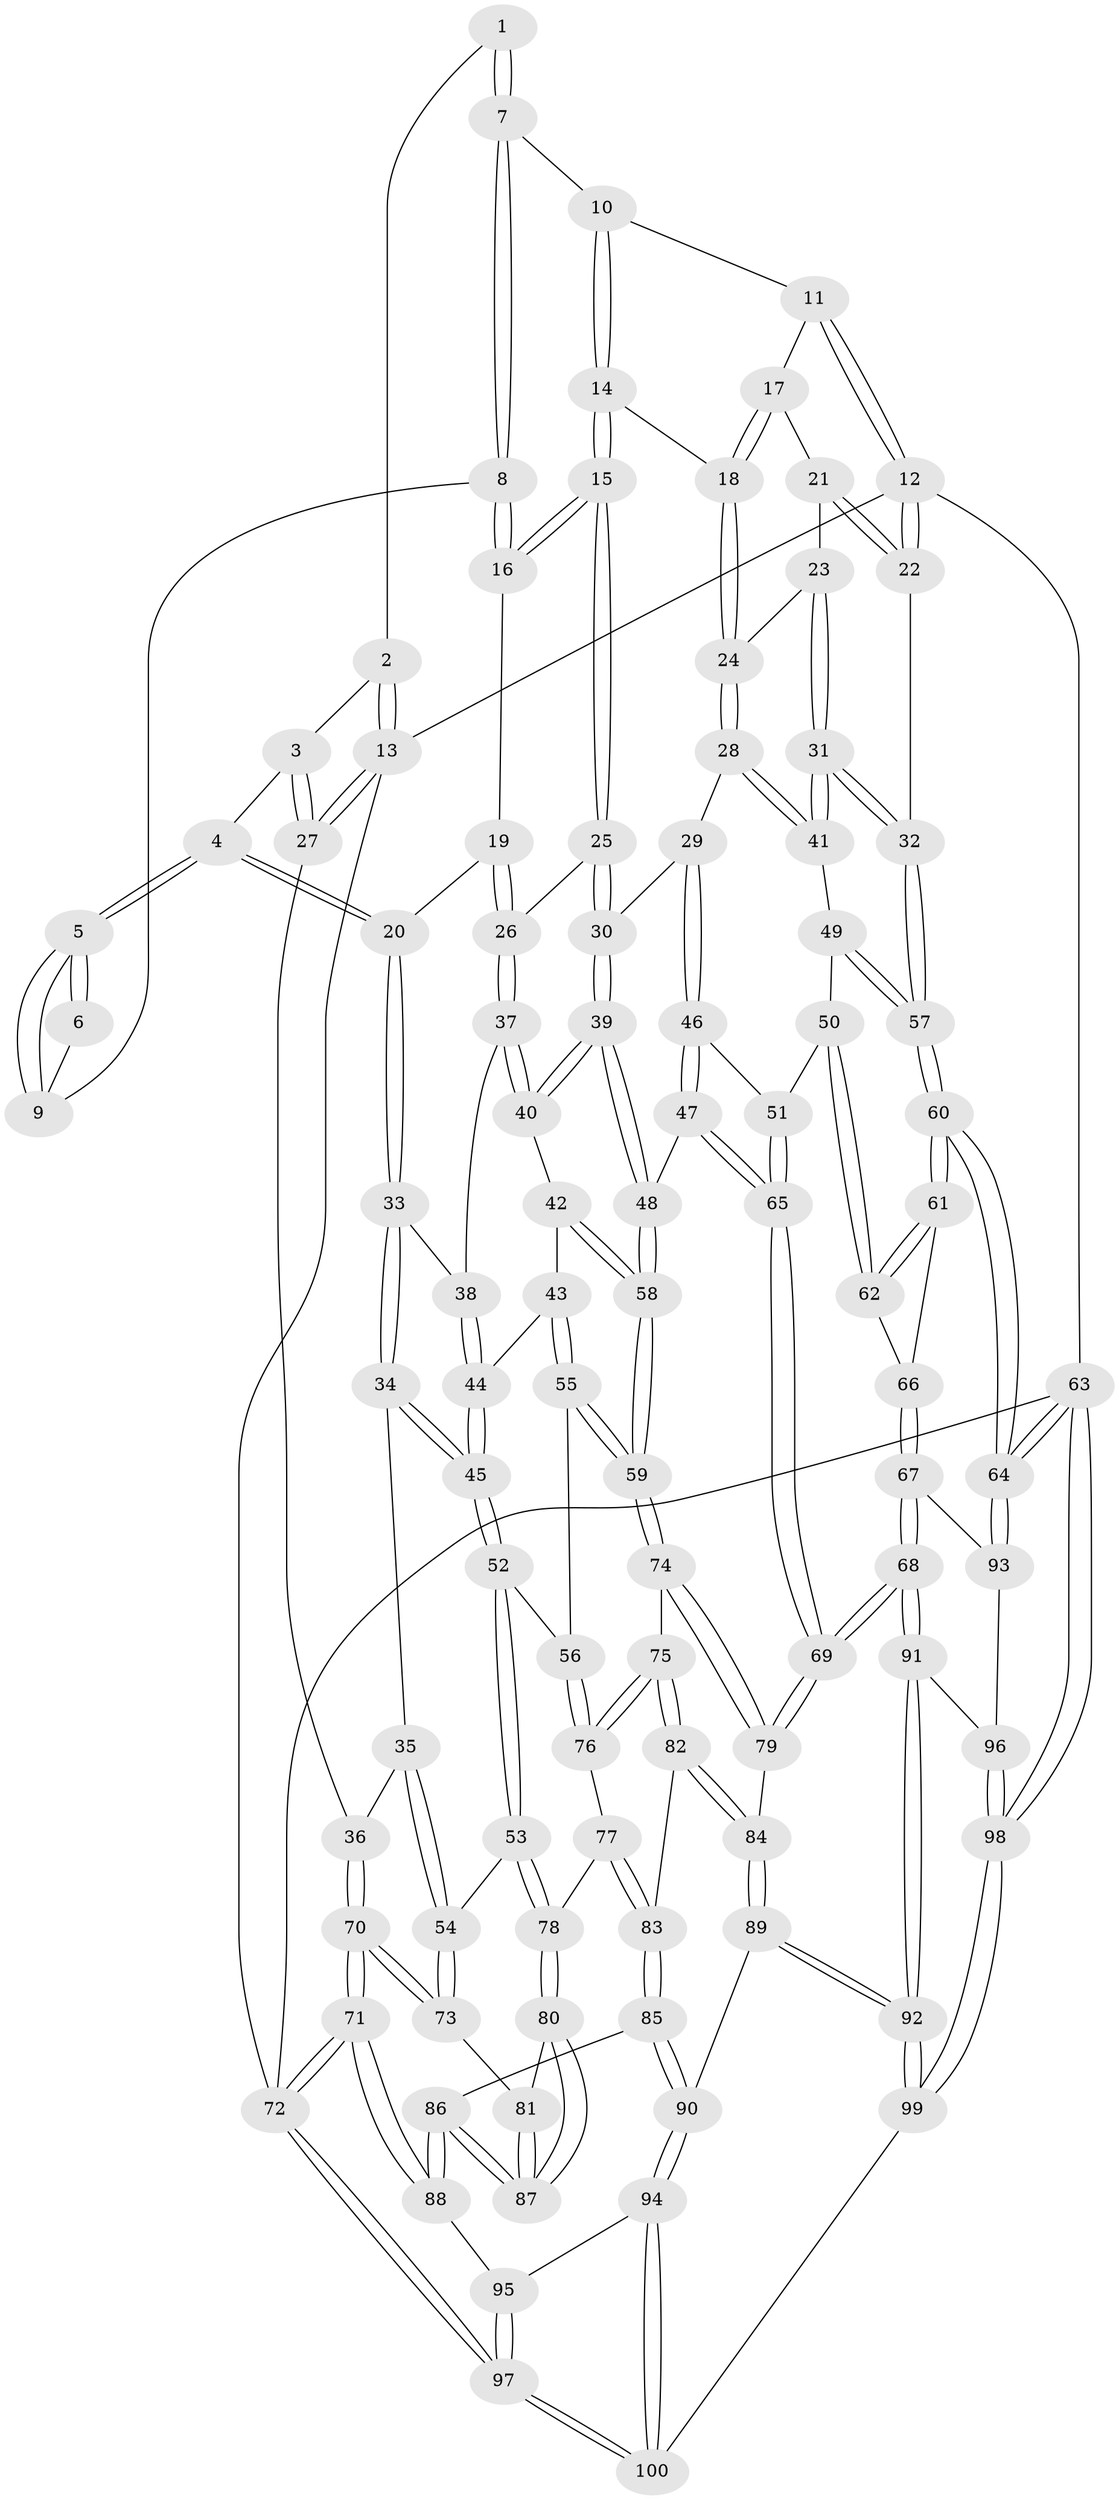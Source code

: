 // Generated by graph-tools (version 1.1) at 2025/38/03/09/25 02:38:21]
// undirected, 100 vertices, 247 edges
graph export_dot {
graph [start="1"]
  node [color=gray90,style=filled];
  1 [pos="+0.3411224197248476+0"];
  2 [pos="+0.016389726197203556+0"];
  3 [pos="+0.13571613237042995+0.13031973761433455"];
  4 [pos="+0.1652056110416907+0.1578148026190084"];
  5 [pos="+0.2366421460026857+0.08996095273087122"];
  6 [pos="+0.29338979716551083+0"];
  7 [pos="+0.49100556286928193+0"];
  8 [pos="+0.3774490396769955+0.08021746576253337"];
  9 [pos="+0.3117582341497845+0.0744404095270556"];
  10 [pos="+0.5855326685672066+0"];
  11 [pos="+0.653313317123978+0"];
  12 [pos="+1+0"];
  13 [pos="+0+0"];
  14 [pos="+0.4964344719164967+0.19232034051578734"];
  15 [pos="+0.4800947949791363+0.20775857544688886"];
  16 [pos="+0.3807539839322679+0.1196804371617515"];
  17 [pos="+0.6941523824197254+0"];
  18 [pos="+0.6679106803364209+0.18189354908258376"];
  19 [pos="+0.2961466352530822+0.1765649324792031"];
  20 [pos="+0.17374022078984705+0.17846358629659836"];
  21 [pos="+0.8311927942629711+0.10890400240190215"];
  22 [pos="+1+0"];
  23 [pos="+0.8634787910489219+0.19380679824347433"];
  24 [pos="+0.723833915594174+0.279747509461007"];
  25 [pos="+0.46486662618084135+0.26695030920705576"];
  26 [pos="+0.41661864386499686+0.2892234800520214"];
  27 [pos="+0+0.19285386521186607"];
  28 [pos="+0.720584554693238+0.2949775265625395"];
  29 [pos="+0.6140252004376404+0.35358754593436087"];
  30 [pos="+0.5377564908921332+0.3314041848881748"];
  31 [pos="+1+0.2553062298069331"];
  32 [pos="+1+0.2549307968021223"];
  33 [pos="+0.1663436660567134+0.28584756099751746"];
  34 [pos="+0.13544373931693957+0.32062679114162085"];
  35 [pos="+0.015979419565108965+0.3337134194375756"];
  36 [pos="+0+0.30139464586184955"];
  37 [pos="+0.3880216041434344+0.3175303347773836"];
  38 [pos="+0.26048675423238365+0.3240747585709072"];
  39 [pos="+0.4716173203991944+0.46522639319933395"];
  40 [pos="+0.38826370261908066+0.3255703631716135"];
  41 [pos="+0.8005980363153411+0.4008866856424012"];
  42 [pos="+0.35390775112853023+0.4627734609796563"];
  43 [pos="+0.2958788879904237+0.4456380834748571"];
  44 [pos="+0.28911646117215456+0.43529226065138266"];
  45 [pos="+0.146628689785462+0.4292971350139765"];
  46 [pos="+0.6136691048861874+0.4304801210764836"];
  47 [pos="+0.5008437187605715+0.5445691831123746"];
  48 [pos="+0.46588475527673534+0.5341247304926059"];
  49 [pos="+0.8012432743623713+0.4199418523774448"];
  50 [pos="+0.7852150046547512+0.4911198946548671"];
  51 [pos="+0.7011006256861002+0.5185817041763051"];
  52 [pos="+0.14066457581941627+0.5258464835653227"];
  53 [pos="+0.08984655117920184+0.5529804458520614"];
  54 [pos="+0.037288698578937275+0.5595570110902691"];
  55 [pos="+0.2069414280002599+0.5319023370403491"];
  56 [pos="+0.1720612677574036+0.5380052274995633"];
  57 [pos="+1+0.5179068049027125"];
  58 [pos="+0.40809249892295757+0.5472222616559658"];
  59 [pos="+0.3845114794806325+0.573461039947553"];
  60 [pos="+1+0.6461463651976191"];
  61 [pos="+1+0.644439017214399"];
  62 [pos="+0.8357228148951207+0.5562640086389106"];
  63 [pos="+1+1"];
  64 [pos="+1+0.7338064792575433"];
  65 [pos="+0.6122450075245487+0.6527227973195499"];
  66 [pos="+0.7216580370252398+0.7323912555757107"];
  67 [pos="+0.6732217426717212+0.767979440673794"];
  68 [pos="+0.6448415768316436+0.7749836967251941"];
  69 [pos="+0.6371028531877242+0.7596454662145435"];
  70 [pos="+0+0.627943693648136"];
  71 [pos="+0+1"];
  72 [pos="+0+1"];
  73 [pos="+0+0.62447902251181"];
  74 [pos="+0.38168491783043296+0.5827334615754036"];
  75 [pos="+0.2858429603114096+0.6725469986892488"];
  76 [pos="+0.22818481733302454+0.6489043445911779"];
  77 [pos="+0.18564518039033912+0.6876318312233696"];
  78 [pos="+0.13206831386731602+0.6987141207017148"];
  79 [pos="+0.41865590694253074+0.6925674778676515"];
  80 [pos="+0.12851035042369016+0.705167532800414"];
  81 [pos="+0+0.6912804228204709"];
  82 [pos="+0.30020006855927334+0.7865611675018509"];
  83 [pos="+0.2377165402156755+0.8080404282164372"];
  84 [pos="+0.34642696952259655+0.8044190120694622"];
  85 [pos="+0.19325528605097725+0.8359365330579644"];
  86 [pos="+0.12646808352979297+0.8336546399171268"];
  87 [pos="+0.12403973682225859+0.8272639142265756"];
  88 [pos="+0.10613025265795888+0.8549691238373334"];
  89 [pos="+0.4337320493981057+0.8990778611574504"];
  90 [pos="+0.24360824100048367+0.9539639862719144"];
  91 [pos="+0.609693814192431+0.8693595030658212"];
  92 [pos="+0.5597414847699912+0.9693175222650225"];
  93 [pos="+0.9039468229229585+0.8405530804699721"];
  94 [pos="+0.23533288169107552+0.9795532212938295"];
  95 [pos="+0.1440167921760846+0.9465815191429667"];
  96 [pos="+0.8716866674674433+0.9218845788561307"];
  97 [pos="+0.07957286764374041+1"];
  98 [pos="+0.8609679225766459+1"];
  99 [pos="+0.5809739003257994+1"];
  100 [pos="+0.20757583868393226+1"];
  1 -- 2;
  1 -- 7;
  1 -- 7;
  2 -- 3;
  2 -- 13;
  2 -- 13;
  3 -- 4;
  3 -- 27;
  3 -- 27;
  4 -- 5;
  4 -- 5;
  4 -- 20;
  4 -- 20;
  5 -- 6;
  5 -- 6;
  5 -- 9;
  5 -- 9;
  6 -- 9;
  7 -- 8;
  7 -- 8;
  7 -- 10;
  8 -- 9;
  8 -- 16;
  8 -- 16;
  10 -- 11;
  10 -- 14;
  10 -- 14;
  11 -- 12;
  11 -- 12;
  11 -- 17;
  12 -- 13;
  12 -- 22;
  12 -- 22;
  12 -- 63;
  13 -- 27;
  13 -- 27;
  13 -- 72;
  14 -- 15;
  14 -- 15;
  14 -- 18;
  15 -- 16;
  15 -- 16;
  15 -- 25;
  15 -- 25;
  16 -- 19;
  17 -- 18;
  17 -- 18;
  17 -- 21;
  18 -- 24;
  18 -- 24;
  19 -- 20;
  19 -- 26;
  19 -- 26;
  20 -- 33;
  20 -- 33;
  21 -- 22;
  21 -- 22;
  21 -- 23;
  22 -- 32;
  23 -- 24;
  23 -- 31;
  23 -- 31;
  24 -- 28;
  24 -- 28;
  25 -- 26;
  25 -- 30;
  25 -- 30;
  26 -- 37;
  26 -- 37;
  27 -- 36;
  28 -- 29;
  28 -- 41;
  28 -- 41;
  29 -- 30;
  29 -- 46;
  29 -- 46;
  30 -- 39;
  30 -- 39;
  31 -- 32;
  31 -- 32;
  31 -- 41;
  31 -- 41;
  32 -- 57;
  32 -- 57;
  33 -- 34;
  33 -- 34;
  33 -- 38;
  34 -- 35;
  34 -- 45;
  34 -- 45;
  35 -- 36;
  35 -- 54;
  35 -- 54;
  36 -- 70;
  36 -- 70;
  37 -- 38;
  37 -- 40;
  37 -- 40;
  38 -- 44;
  38 -- 44;
  39 -- 40;
  39 -- 40;
  39 -- 48;
  39 -- 48;
  40 -- 42;
  41 -- 49;
  42 -- 43;
  42 -- 58;
  42 -- 58;
  43 -- 44;
  43 -- 55;
  43 -- 55;
  44 -- 45;
  44 -- 45;
  45 -- 52;
  45 -- 52;
  46 -- 47;
  46 -- 47;
  46 -- 51;
  47 -- 48;
  47 -- 65;
  47 -- 65;
  48 -- 58;
  48 -- 58;
  49 -- 50;
  49 -- 57;
  49 -- 57;
  50 -- 51;
  50 -- 62;
  50 -- 62;
  51 -- 65;
  51 -- 65;
  52 -- 53;
  52 -- 53;
  52 -- 56;
  53 -- 54;
  53 -- 78;
  53 -- 78;
  54 -- 73;
  54 -- 73;
  55 -- 56;
  55 -- 59;
  55 -- 59;
  56 -- 76;
  56 -- 76;
  57 -- 60;
  57 -- 60;
  58 -- 59;
  58 -- 59;
  59 -- 74;
  59 -- 74;
  60 -- 61;
  60 -- 61;
  60 -- 64;
  60 -- 64;
  61 -- 62;
  61 -- 62;
  61 -- 66;
  62 -- 66;
  63 -- 64;
  63 -- 64;
  63 -- 98;
  63 -- 98;
  63 -- 72;
  64 -- 93;
  64 -- 93;
  65 -- 69;
  65 -- 69;
  66 -- 67;
  66 -- 67;
  67 -- 68;
  67 -- 68;
  67 -- 93;
  68 -- 69;
  68 -- 69;
  68 -- 91;
  68 -- 91;
  69 -- 79;
  69 -- 79;
  70 -- 71;
  70 -- 71;
  70 -- 73;
  70 -- 73;
  71 -- 72;
  71 -- 72;
  71 -- 88;
  71 -- 88;
  72 -- 97;
  72 -- 97;
  73 -- 81;
  74 -- 75;
  74 -- 79;
  74 -- 79;
  75 -- 76;
  75 -- 76;
  75 -- 82;
  75 -- 82;
  76 -- 77;
  77 -- 78;
  77 -- 83;
  77 -- 83;
  78 -- 80;
  78 -- 80;
  79 -- 84;
  80 -- 81;
  80 -- 87;
  80 -- 87;
  81 -- 87;
  81 -- 87;
  82 -- 83;
  82 -- 84;
  82 -- 84;
  83 -- 85;
  83 -- 85;
  84 -- 89;
  84 -- 89;
  85 -- 86;
  85 -- 90;
  85 -- 90;
  86 -- 87;
  86 -- 87;
  86 -- 88;
  86 -- 88;
  88 -- 95;
  89 -- 90;
  89 -- 92;
  89 -- 92;
  90 -- 94;
  90 -- 94;
  91 -- 92;
  91 -- 92;
  91 -- 96;
  92 -- 99;
  92 -- 99;
  93 -- 96;
  94 -- 95;
  94 -- 100;
  94 -- 100;
  95 -- 97;
  95 -- 97;
  96 -- 98;
  96 -- 98;
  97 -- 100;
  97 -- 100;
  98 -- 99;
  98 -- 99;
  99 -- 100;
}
